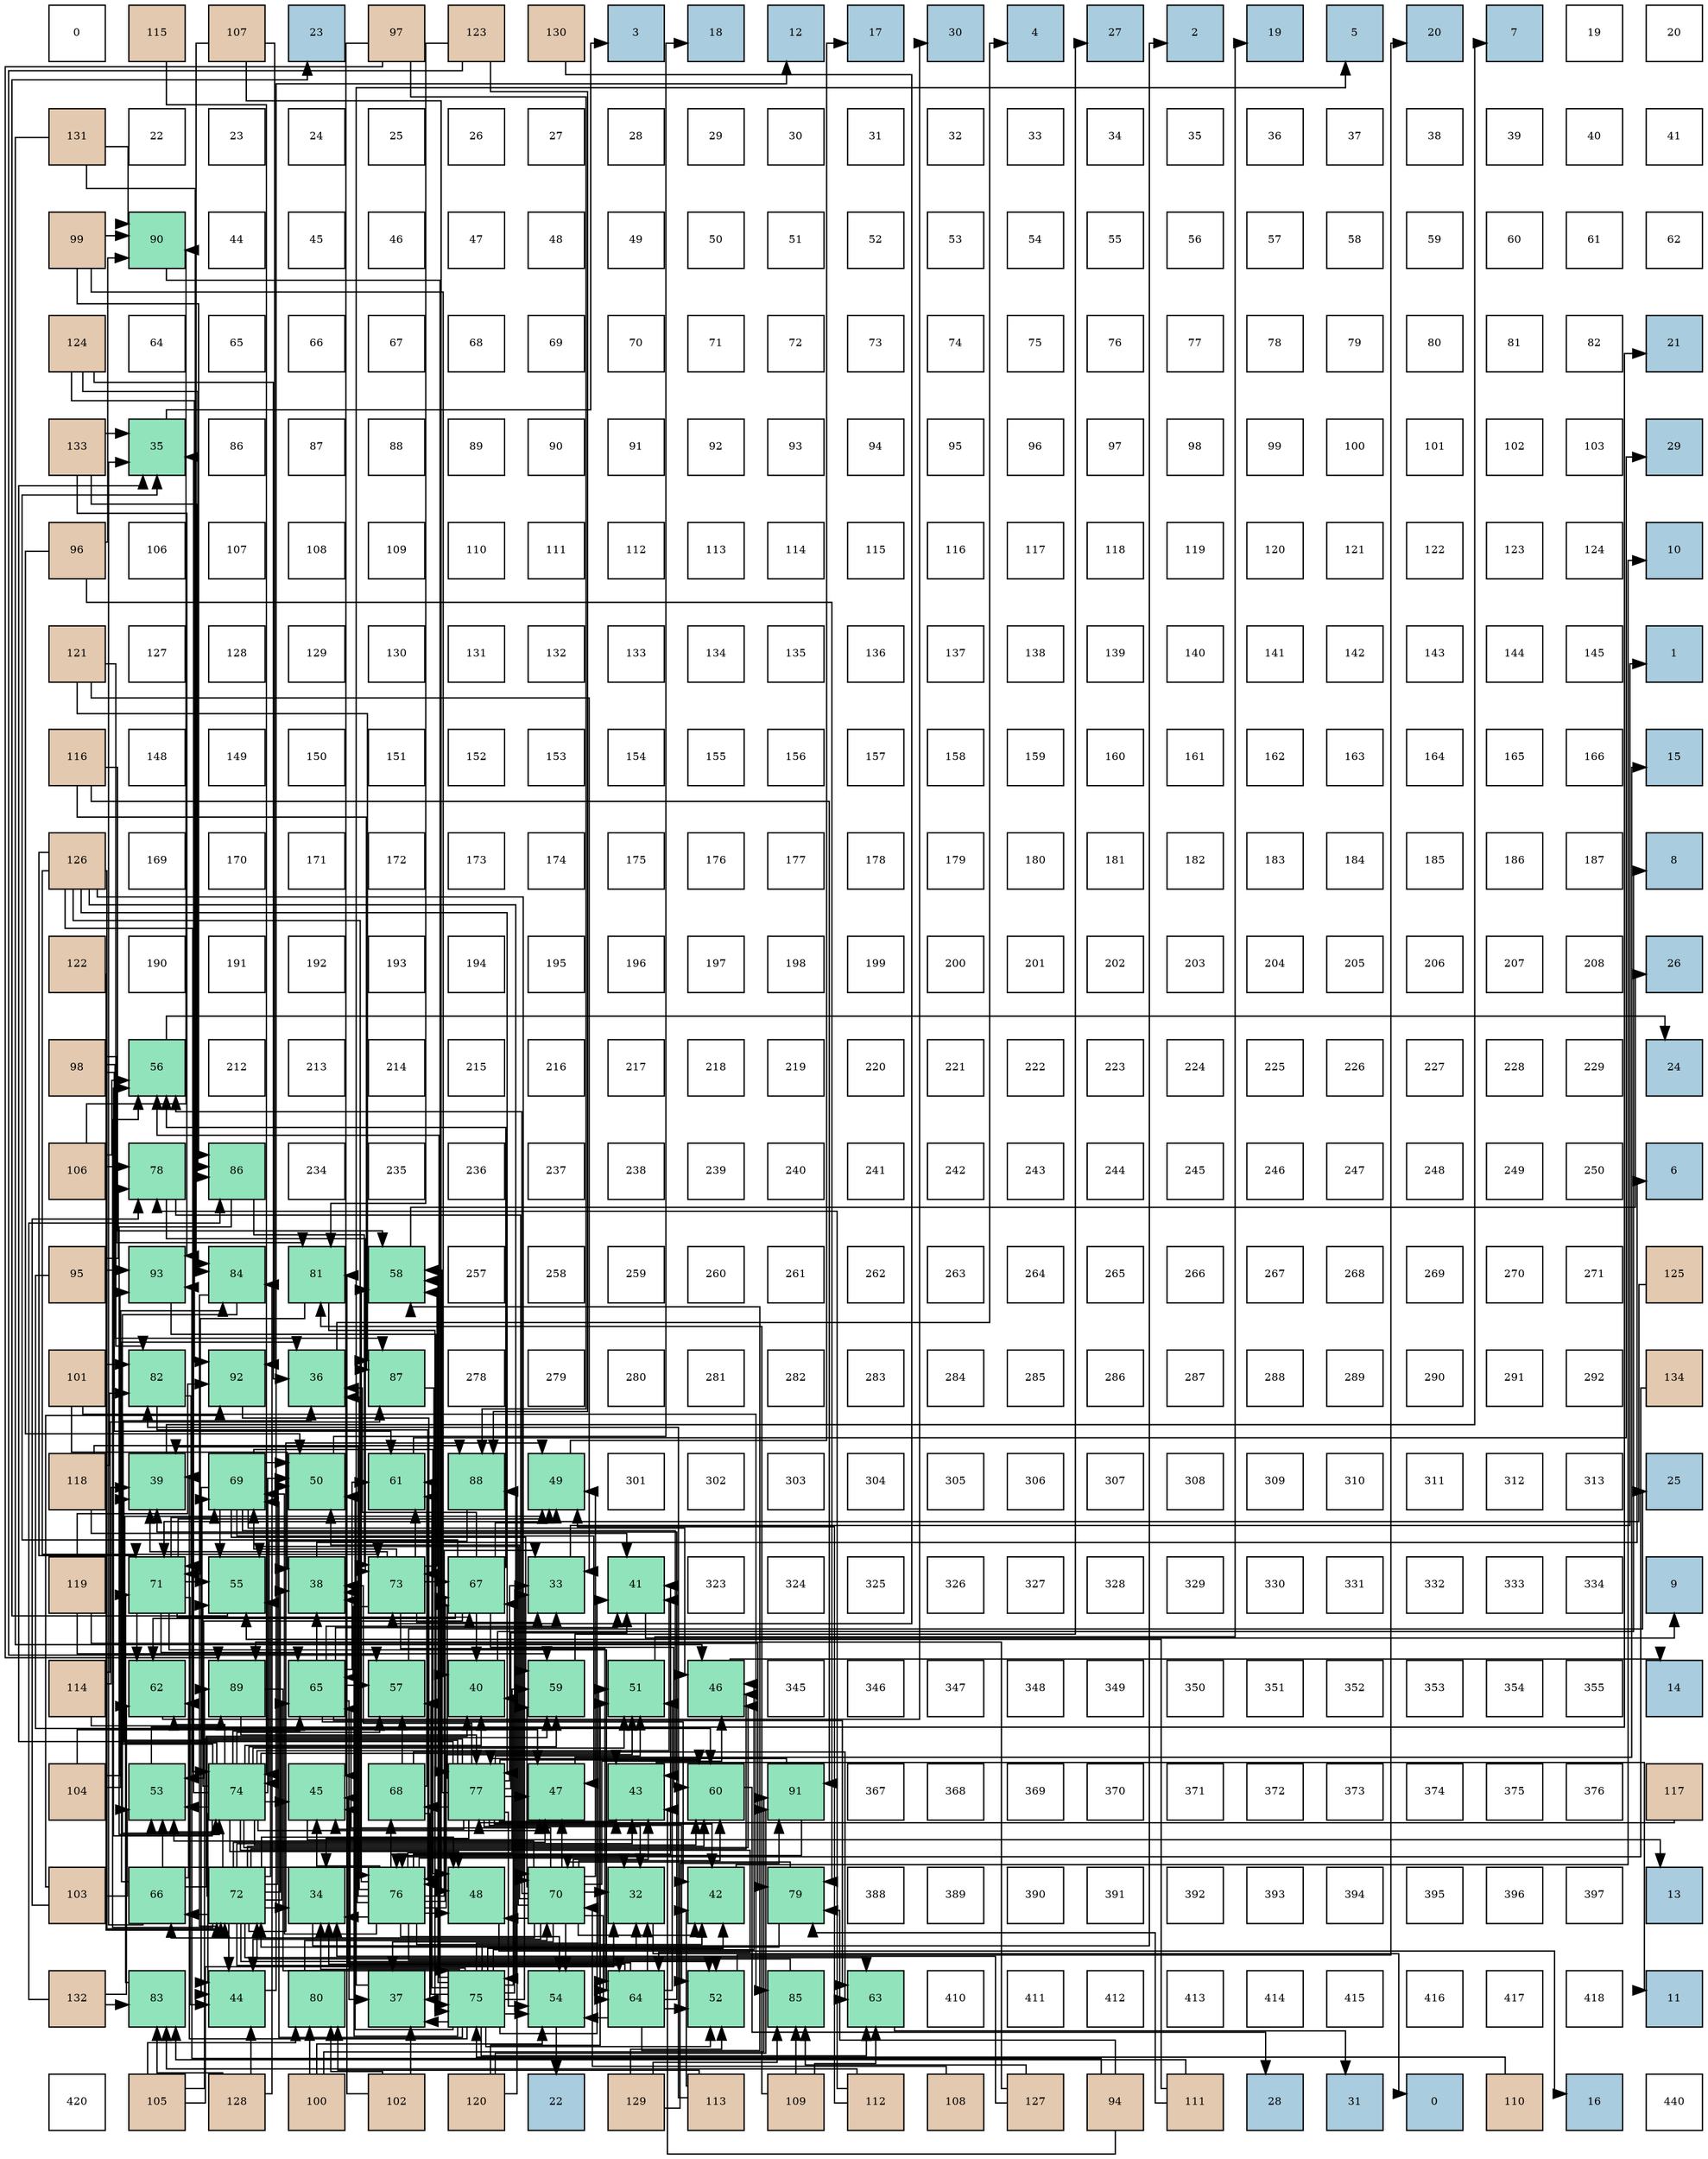 digraph layout{
 rankdir=TB;
 splines=ortho;
 node [style=filled shape=square fixedsize=true width=0.6];
0[label="0", fontsize=8, fillcolor="#ffffff"];
1[label="115", fontsize=8, fillcolor="#e3c9af"];
2[label="107", fontsize=8, fillcolor="#e3c9af"];
3[label="23", fontsize=8, fillcolor="#a9ccde"];
4[label="97", fontsize=8, fillcolor="#e3c9af"];
5[label="123", fontsize=8, fillcolor="#e3c9af"];
6[label="130", fontsize=8, fillcolor="#e3c9af"];
7[label="3", fontsize=8, fillcolor="#a9ccde"];
8[label="18", fontsize=8, fillcolor="#a9ccde"];
9[label="12", fontsize=8, fillcolor="#a9ccde"];
10[label="17", fontsize=8, fillcolor="#a9ccde"];
11[label="30", fontsize=8, fillcolor="#a9ccde"];
12[label="4", fontsize=8, fillcolor="#a9ccde"];
13[label="27", fontsize=8, fillcolor="#a9ccde"];
14[label="2", fontsize=8, fillcolor="#a9ccde"];
15[label="19", fontsize=8, fillcolor="#a9ccde"];
16[label="5", fontsize=8, fillcolor="#a9ccde"];
17[label="20", fontsize=8, fillcolor="#a9ccde"];
18[label="7", fontsize=8, fillcolor="#a9ccde"];
19[label="19", fontsize=8, fillcolor="#ffffff"];
20[label="20", fontsize=8, fillcolor="#ffffff"];
21[label="131", fontsize=8, fillcolor="#e3c9af"];
22[label="22", fontsize=8, fillcolor="#ffffff"];
23[label="23", fontsize=8, fillcolor="#ffffff"];
24[label="24", fontsize=8, fillcolor="#ffffff"];
25[label="25", fontsize=8, fillcolor="#ffffff"];
26[label="26", fontsize=8, fillcolor="#ffffff"];
27[label="27", fontsize=8, fillcolor="#ffffff"];
28[label="28", fontsize=8, fillcolor="#ffffff"];
29[label="29", fontsize=8, fillcolor="#ffffff"];
30[label="30", fontsize=8, fillcolor="#ffffff"];
31[label="31", fontsize=8, fillcolor="#ffffff"];
32[label="32", fontsize=8, fillcolor="#ffffff"];
33[label="33", fontsize=8, fillcolor="#ffffff"];
34[label="34", fontsize=8, fillcolor="#ffffff"];
35[label="35", fontsize=8, fillcolor="#ffffff"];
36[label="36", fontsize=8, fillcolor="#ffffff"];
37[label="37", fontsize=8, fillcolor="#ffffff"];
38[label="38", fontsize=8, fillcolor="#ffffff"];
39[label="39", fontsize=8, fillcolor="#ffffff"];
40[label="40", fontsize=8, fillcolor="#ffffff"];
41[label="41", fontsize=8, fillcolor="#ffffff"];
42[label="99", fontsize=8, fillcolor="#e3c9af"];
43[label="90", fontsize=8, fillcolor="#91e3bb"];
44[label="44", fontsize=8, fillcolor="#ffffff"];
45[label="45", fontsize=8, fillcolor="#ffffff"];
46[label="46", fontsize=8, fillcolor="#ffffff"];
47[label="47", fontsize=8, fillcolor="#ffffff"];
48[label="48", fontsize=8, fillcolor="#ffffff"];
49[label="49", fontsize=8, fillcolor="#ffffff"];
50[label="50", fontsize=8, fillcolor="#ffffff"];
51[label="51", fontsize=8, fillcolor="#ffffff"];
52[label="52", fontsize=8, fillcolor="#ffffff"];
53[label="53", fontsize=8, fillcolor="#ffffff"];
54[label="54", fontsize=8, fillcolor="#ffffff"];
55[label="55", fontsize=8, fillcolor="#ffffff"];
56[label="56", fontsize=8, fillcolor="#ffffff"];
57[label="57", fontsize=8, fillcolor="#ffffff"];
58[label="58", fontsize=8, fillcolor="#ffffff"];
59[label="59", fontsize=8, fillcolor="#ffffff"];
60[label="60", fontsize=8, fillcolor="#ffffff"];
61[label="61", fontsize=8, fillcolor="#ffffff"];
62[label="62", fontsize=8, fillcolor="#ffffff"];
63[label="124", fontsize=8, fillcolor="#e3c9af"];
64[label="64", fontsize=8, fillcolor="#ffffff"];
65[label="65", fontsize=8, fillcolor="#ffffff"];
66[label="66", fontsize=8, fillcolor="#ffffff"];
67[label="67", fontsize=8, fillcolor="#ffffff"];
68[label="68", fontsize=8, fillcolor="#ffffff"];
69[label="69", fontsize=8, fillcolor="#ffffff"];
70[label="70", fontsize=8, fillcolor="#ffffff"];
71[label="71", fontsize=8, fillcolor="#ffffff"];
72[label="72", fontsize=8, fillcolor="#ffffff"];
73[label="73", fontsize=8, fillcolor="#ffffff"];
74[label="74", fontsize=8, fillcolor="#ffffff"];
75[label="75", fontsize=8, fillcolor="#ffffff"];
76[label="76", fontsize=8, fillcolor="#ffffff"];
77[label="77", fontsize=8, fillcolor="#ffffff"];
78[label="78", fontsize=8, fillcolor="#ffffff"];
79[label="79", fontsize=8, fillcolor="#ffffff"];
80[label="80", fontsize=8, fillcolor="#ffffff"];
81[label="81", fontsize=8, fillcolor="#ffffff"];
82[label="82", fontsize=8, fillcolor="#ffffff"];
83[label="21", fontsize=8, fillcolor="#a9ccde"];
84[label="133", fontsize=8, fillcolor="#e3c9af"];
85[label="35", fontsize=8, fillcolor="#91e3bb"];
86[label="86", fontsize=8, fillcolor="#ffffff"];
87[label="87", fontsize=8, fillcolor="#ffffff"];
88[label="88", fontsize=8, fillcolor="#ffffff"];
89[label="89", fontsize=8, fillcolor="#ffffff"];
90[label="90", fontsize=8, fillcolor="#ffffff"];
91[label="91", fontsize=8, fillcolor="#ffffff"];
92[label="92", fontsize=8, fillcolor="#ffffff"];
93[label="93", fontsize=8, fillcolor="#ffffff"];
94[label="94", fontsize=8, fillcolor="#ffffff"];
95[label="95", fontsize=8, fillcolor="#ffffff"];
96[label="96", fontsize=8, fillcolor="#ffffff"];
97[label="97", fontsize=8, fillcolor="#ffffff"];
98[label="98", fontsize=8, fillcolor="#ffffff"];
99[label="99", fontsize=8, fillcolor="#ffffff"];
100[label="100", fontsize=8, fillcolor="#ffffff"];
101[label="101", fontsize=8, fillcolor="#ffffff"];
102[label="102", fontsize=8, fillcolor="#ffffff"];
103[label="103", fontsize=8, fillcolor="#ffffff"];
104[label="29", fontsize=8, fillcolor="#a9ccde"];
105[label="96", fontsize=8, fillcolor="#e3c9af"];
106[label="106", fontsize=8, fillcolor="#ffffff"];
107[label="107", fontsize=8, fillcolor="#ffffff"];
108[label="108", fontsize=8, fillcolor="#ffffff"];
109[label="109", fontsize=8, fillcolor="#ffffff"];
110[label="110", fontsize=8, fillcolor="#ffffff"];
111[label="111", fontsize=8, fillcolor="#ffffff"];
112[label="112", fontsize=8, fillcolor="#ffffff"];
113[label="113", fontsize=8, fillcolor="#ffffff"];
114[label="114", fontsize=8, fillcolor="#ffffff"];
115[label="115", fontsize=8, fillcolor="#ffffff"];
116[label="116", fontsize=8, fillcolor="#ffffff"];
117[label="117", fontsize=8, fillcolor="#ffffff"];
118[label="118", fontsize=8, fillcolor="#ffffff"];
119[label="119", fontsize=8, fillcolor="#ffffff"];
120[label="120", fontsize=8, fillcolor="#ffffff"];
121[label="121", fontsize=8, fillcolor="#ffffff"];
122[label="122", fontsize=8, fillcolor="#ffffff"];
123[label="123", fontsize=8, fillcolor="#ffffff"];
124[label="124", fontsize=8, fillcolor="#ffffff"];
125[label="10", fontsize=8, fillcolor="#a9ccde"];
126[label="121", fontsize=8, fillcolor="#e3c9af"];
127[label="127", fontsize=8, fillcolor="#ffffff"];
128[label="128", fontsize=8, fillcolor="#ffffff"];
129[label="129", fontsize=8, fillcolor="#ffffff"];
130[label="130", fontsize=8, fillcolor="#ffffff"];
131[label="131", fontsize=8, fillcolor="#ffffff"];
132[label="132", fontsize=8, fillcolor="#ffffff"];
133[label="133", fontsize=8, fillcolor="#ffffff"];
134[label="134", fontsize=8, fillcolor="#ffffff"];
135[label="135", fontsize=8, fillcolor="#ffffff"];
136[label="136", fontsize=8, fillcolor="#ffffff"];
137[label="137", fontsize=8, fillcolor="#ffffff"];
138[label="138", fontsize=8, fillcolor="#ffffff"];
139[label="139", fontsize=8, fillcolor="#ffffff"];
140[label="140", fontsize=8, fillcolor="#ffffff"];
141[label="141", fontsize=8, fillcolor="#ffffff"];
142[label="142", fontsize=8, fillcolor="#ffffff"];
143[label="143", fontsize=8, fillcolor="#ffffff"];
144[label="144", fontsize=8, fillcolor="#ffffff"];
145[label="145", fontsize=8, fillcolor="#ffffff"];
146[label="1", fontsize=8, fillcolor="#a9ccde"];
147[label="116", fontsize=8, fillcolor="#e3c9af"];
148[label="148", fontsize=8, fillcolor="#ffffff"];
149[label="149", fontsize=8, fillcolor="#ffffff"];
150[label="150", fontsize=8, fillcolor="#ffffff"];
151[label="151", fontsize=8, fillcolor="#ffffff"];
152[label="152", fontsize=8, fillcolor="#ffffff"];
153[label="153", fontsize=8, fillcolor="#ffffff"];
154[label="154", fontsize=8, fillcolor="#ffffff"];
155[label="155", fontsize=8, fillcolor="#ffffff"];
156[label="156", fontsize=8, fillcolor="#ffffff"];
157[label="157", fontsize=8, fillcolor="#ffffff"];
158[label="158", fontsize=8, fillcolor="#ffffff"];
159[label="159", fontsize=8, fillcolor="#ffffff"];
160[label="160", fontsize=8, fillcolor="#ffffff"];
161[label="161", fontsize=8, fillcolor="#ffffff"];
162[label="162", fontsize=8, fillcolor="#ffffff"];
163[label="163", fontsize=8, fillcolor="#ffffff"];
164[label="164", fontsize=8, fillcolor="#ffffff"];
165[label="165", fontsize=8, fillcolor="#ffffff"];
166[label="166", fontsize=8, fillcolor="#ffffff"];
167[label="15", fontsize=8, fillcolor="#a9ccde"];
168[label="126", fontsize=8, fillcolor="#e3c9af"];
169[label="169", fontsize=8, fillcolor="#ffffff"];
170[label="170", fontsize=8, fillcolor="#ffffff"];
171[label="171", fontsize=8, fillcolor="#ffffff"];
172[label="172", fontsize=8, fillcolor="#ffffff"];
173[label="173", fontsize=8, fillcolor="#ffffff"];
174[label="174", fontsize=8, fillcolor="#ffffff"];
175[label="175", fontsize=8, fillcolor="#ffffff"];
176[label="176", fontsize=8, fillcolor="#ffffff"];
177[label="177", fontsize=8, fillcolor="#ffffff"];
178[label="178", fontsize=8, fillcolor="#ffffff"];
179[label="179", fontsize=8, fillcolor="#ffffff"];
180[label="180", fontsize=8, fillcolor="#ffffff"];
181[label="181", fontsize=8, fillcolor="#ffffff"];
182[label="182", fontsize=8, fillcolor="#ffffff"];
183[label="183", fontsize=8, fillcolor="#ffffff"];
184[label="184", fontsize=8, fillcolor="#ffffff"];
185[label="185", fontsize=8, fillcolor="#ffffff"];
186[label="186", fontsize=8, fillcolor="#ffffff"];
187[label="187", fontsize=8, fillcolor="#ffffff"];
188[label="8", fontsize=8, fillcolor="#a9ccde"];
189[label="122", fontsize=8, fillcolor="#e3c9af"];
190[label="190", fontsize=8, fillcolor="#ffffff"];
191[label="191", fontsize=8, fillcolor="#ffffff"];
192[label="192", fontsize=8, fillcolor="#ffffff"];
193[label="193", fontsize=8, fillcolor="#ffffff"];
194[label="194", fontsize=8, fillcolor="#ffffff"];
195[label="195", fontsize=8, fillcolor="#ffffff"];
196[label="196", fontsize=8, fillcolor="#ffffff"];
197[label="197", fontsize=8, fillcolor="#ffffff"];
198[label="198", fontsize=8, fillcolor="#ffffff"];
199[label="199", fontsize=8, fillcolor="#ffffff"];
200[label="200", fontsize=8, fillcolor="#ffffff"];
201[label="201", fontsize=8, fillcolor="#ffffff"];
202[label="202", fontsize=8, fillcolor="#ffffff"];
203[label="203", fontsize=8, fillcolor="#ffffff"];
204[label="204", fontsize=8, fillcolor="#ffffff"];
205[label="205", fontsize=8, fillcolor="#ffffff"];
206[label="206", fontsize=8, fillcolor="#ffffff"];
207[label="207", fontsize=8, fillcolor="#ffffff"];
208[label="208", fontsize=8, fillcolor="#ffffff"];
209[label="26", fontsize=8, fillcolor="#a9ccde"];
210[label="98", fontsize=8, fillcolor="#e3c9af"];
211[label="56", fontsize=8, fillcolor="#91e3bb"];
212[label="212", fontsize=8, fillcolor="#ffffff"];
213[label="213", fontsize=8, fillcolor="#ffffff"];
214[label="214", fontsize=8, fillcolor="#ffffff"];
215[label="215", fontsize=8, fillcolor="#ffffff"];
216[label="216", fontsize=8, fillcolor="#ffffff"];
217[label="217", fontsize=8, fillcolor="#ffffff"];
218[label="218", fontsize=8, fillcolor="#ffffff"];
219[label="219", fontsize=8, fillcolor="#ffffff"];
220[label="220", fontsize=8, fillcolor="#ffffff"];
221[label="221", fontsize=8, fillcolor="#ffffff"];
222[label="222", fontsize=8, fillcolor="#ffffff"];
223[label="223", fontsize=8, fillcolor="#ffffff"];
224[label="224", fontsize=8, fillcolor="#ffffff"];
225[label="225", fontsize=8, fillcolor="#ffffff"];
226[label="226", fontsize=8, fillcolor="#ffffff"];
227[label="227", fontsize=8, fillcolor="#ffffff"];
228[label="228", fontsize=8, fillcolor="#ffffff"];
229[label="229", fontsize=8, fillcolor="#ffffff"];
230[label="24", fontsize=8, fillcolor="#a9ccde"];
231[label="106", fontsize=8, fillcolor="#e3c9af"];
232[label="78", fontsize=8, fillcolor="#91e3bb"];
233[label="86", fontsize=8, fillcolor="#91e3bb"];
234[label="234", fontsize=8, fillcolor="#ffffff"];
235[label="235", fontsize=8, fillcolor="#ffffff"];
236[label="236", fontsize=8, fillcolor="#ffffff"];
237[label="237", fontsize=8, fillcolor="#ffffff"];
238[label="238", fontsize=8, fillcolor="#ffffff"];
239[label="239", fontsize=8, fillcolor="#ffffff"];
240[label="240", fontsize=8, fillcolor="#ffffff"];
241[label="241", fontsize=8, fillcolor="#ffffff"];
242[label="242", fontsize=8, fillcolor="#ffffff"];
243[label="243", fontsize=8, fillcolor="#ffffff"];
244[label="244", fontsize=8, fillcolor="#ffffff"];
245[label="245", fontsize=8, fillcolor="#ffffff"];
246[label="246", fontsize=8, fillcolor="#ffffff"];
247[label="247", fontsize=8, fillcolor="#ffffff"];
248[label="248", fontsize=8, fillcolor="#ffffff"];
249[label="249", fontsize=8, fillcolor="#ffffff"];
250[label="250", fontsize=8, fillcolor="#ffffff"];
251[label="6", fontsize=8, fillcolor="#a9ccde"];
252[label="95", fontsize=8, fillcolor="#e3c9af"];
253[label="93", fontsize=8, fillcolor="#91e3bb"];
254[label="84", fontsize=8, fillcolor="#91e3bb"];
255[label="81", fontsize=8, fillcolor="#91e3bb"];
256[label="58", fontsize=8, fillcolor="#91e3bb"];
257[label="257", fontsize=8, fillcolor="#ffffff"];
258[label="258", fontsize=8, fillcolor="#ffffff"];
259[label="259", fontsize=8, fillcolor="#ffffff"];
260[label="260", fontsize=8, fillcolor="#ffffff"];
261[label="261", fontsize=8, fillcolor="#ffffff"];
262[label="262", fontsize=8, fillcolor="#ffffff"];
263[label="263", fontsize=8, fillcolor="#ffffff"];
264[label="264", fontsize=8, fillcolor="#ffffff"];
265[label="265", fontsize=8, fillcolor="#ffffff"];
266[label="266", fontsize=8, fillcolor="#ffffff"];
267[label="267", fontsize=8, fillcolor="#ffffff"];
268[label="268", fontsize=8, fillcolor="#ffffff"];
269[label="269", fontsize=8, fillcolor="#ffffff"];
270[label="270", fontsize=8, fillcolor="#ffffff"];
271[label="271", fontsize=8, fillcolor="#ffffff"];
272[label="125", fontsize=8, fillcolor="#e3c9af"];
273[label="101", fontsize=8, fillcolor="#e3c9af"];
274[label="82", fontsize=8, fillcolor="#91e3bb"];
275[label="92", fontsize=8, fillcolor="#91e3bb"];
276[label="36", fontsize=8, fillcolor="#91e3bb"];
277[label="87", fontsize=8, fillcolor="#91e3bb"];
278[label="278", fontsize=8, fillcolor="#ffffff"];
279[label="279", fontsize=8, fillcolor="#ffffff"];
280[label="280", fontsize=8, fillcolor="#ffffff"];
281[label="281", fontsize=8, fillcolor="#ffffff"];
282[label="282", fontsize=8, fillcolor="#ffffff"];
283[label="283", fontsize=8, fillcolor="#ffffff"];
284[label="284", fontsize=8, fillcolor="#ffffff"];
285[label="285", fontsize=8, fillcolor="#ffffff"];
286[label="286", fontsize=8, fillcolor="#ffffff"];
287[label="287", fontsize=8, fillcolor="#ffffff"];
288[label="288", fontsize=8, fillcolor="#ffffff"];
289[label="289", fontsize=8, fillcolor="#ffffff"];
290[label="290", fontsize=8, fillcolor="#ffffff"];
291[label="291", fontsize=8, fillcolor="#ffffff"];
292[label="292", fontsize=8, fillcolor="#ffffff"];
293[label="134", fontsize=8, fillcolor="#e3c9af"];
294[label="118", fontsize=8, fillcolor="#e3c9af"];
295[label="39", fontsize=8, fillcolor="#91e3bb"];
296[label="69", fontsize=8, fillcolor="#91e3bb"];
297[label="50", fontsize=8, fillcolor="#91e3bb"];
298[label="61", fontsize=8, fillcolor="#91e3bb"];
299[label="88", fontsize=8, fillcolor="#91e3bb"];
300[label="49", fontsize=8, fillcolor="#91e3bb"];
301[label="301", fontsize=8, fillcolor="#ffffff"];
302[label="302", fontsize=8, fillcolor="#ffffff"];
303[label="303", fontsize=8, fillcolor="#ffffff"];
304[label="304", fontsize=8, fillcolor="#ffffff"];
305[label="305", fontsize=8, fillcolor="#ffffff"];
306[label="306", fontsize=8, fillcolor="#ffffff"];
307[label="307", fontsize=8, fillcolor="#ffffff"];
308[label="308", fontsize=8, fillcolor="#ffffff"];
309[label="309", fontsize=8, fillcolor="#ffffff"];
310[label="310", fontsize=8, fillcolor="#ffffff"];
311[label="311", fontsize=8, fillcolor="#ffffff"];
312[label="312", fontsize=8, fillcolor="#ffffff"];
313[label="313", fontsize=8, fillcolor="#ffffff"];
314[label="25", fontsize=8, fillcolor="#a9ccde"];
315[label="119", fontsize=8, fillcolor="#e3c9af"];
316[label="71", fontsize=8, fillcolor="#91e3bb"];
317[label="55", fontsize=8, fillcolor="#91e3bb"];
318[label="38", fontsize=8, fillcolor="#91e3bb"];
319[label="73", fontsize=8, fillcolor="#91e3bb"];
320[label="67", fontsize=8, fillcolor="#91e3bb"];
321[label="33", fontsize=8, fillcolor="#91e3bb"];
322[label="41", fontsize=8, fillcolor="#91e3bb"];
323[label="323", fontsize=8, fillcolor="#ffffff"];
324[label="324", fontsize=8, fillcolor="#ffffff"];
325[label="325", fontsize=8, fillcolor="#ffffff"];
326[label="326", fontsize=8, fillcolor="#ffffff"];
327[label="327", fontsize=8, fillcolor="#ffffff"];
328[label="328", fontsize=8, fillcolor="#ffffff"];
329[label="329", fontsize=8, fillcolor="#ffffff"];
330[label="330", fontsize=8, fillcolor="#ffffff"];
331[label="331", fontsize=8, fillcolor="#ffffff"];
332[label="332", fontsize=8, fillcolor="#ffffff"];
333[label="333", fontsize=8, fillcolor="#ffffff"];
334[label="334", fontsize=8, fillcolor="#ffffff"];
335[label="9", fontsize=8, fillcolor="#a9ccde"];
336[label="114", fontsize=8, fillcolor="#e3c9af"];
337[label="62", fontsize=8, fillcolor="#91e3bb"];
338[label="89", fontsize=8, fillcolor="#91e3bb"];
339[label="65", fontsize=8, fillcolor="#91e3bb"];
340[label="57", fontsize=8, fillcolor="#91e3bb"];
341[label="40", fontsize=8, fillcolor="#91e3bb"];
342[label="59", fontsize=8, fillcolor="#91e3bb"];
343[label="51", fontsize=8, fillcolor="#91e3bb"];
344[label="46", fontsize=8, fillcolor="#91e3bb"];
345[label="345", fontsize=8, fillcolor="#ffffff"];
346[label="346", fontsize=8, fillcolor="#ffffff"];
347[label="347", fontsize=8, fillcolor="#ffffff"];
348[label="348", fontsize=8, fillcolor="#ffffff"];
349[label="349", fontsize=8, fillcolor="#ffffff"];
350[label="350", fontsize=8, fillcolor="#ffffff"];
351[label="351", fontsize=8, fillcolor="#ffffff"];
352[label="352", fontsize=8, fillcolor="#ffffff"];
353[label="353", fontsize=8, fillcolor="#ffffff"];
354[label="354", fontsize=8, fillcolor="#ffffff"];
355[label="355", fontsize=8, fillcolor="#ffffff"];
356[label="14", fontsize=8, fillcolor="#a9ccde"];
357[label="104", fontsize=8, fillcolor="#e3c9af"];
358[label="53", fontsize=8, fillcolor="#91e3bb"];
359[label="74", fontsize=8, fillcolor="#91e3bb"];
360[label="45", fontsize=8, fillcolor="#91e3bb"];
361[label="68", fontsize=8, fillcolor="#91e3bb"];
362[label="77", fontsize=8, fillcolor="#91e3bb"];
363[label="47", fontsize=8, fillcolor="#91e3bb"];
364[label="43", fontsize=8, fillcolor="#91e3bb"];
365[label="60", fontsize=8, fillcolor="#91e3bb"];
366[label="91", fontsize=8, fillcolor="#91e3bb"];
367[label="367", fontsize=8, fillcolor="#ffffff"];
368[label="368", fontsize=8, fillcolor="#ffffff"];
369[label="369", fontsize=8, fillcolor="#ffffff"];
370[label="370", fontsize=8, fillcolor="#ffffff"];
371[label="371", fontsize=8, fillcolor="#ffffff"];
372[label="372", fontsize=8, fillcolor="#ffffff"];
373[label="373", fontsize=8, fillcolor="#ffffff"];
374[label="374", fontsize=8, fillcolor="#ffffff"];
375[label="375", fontsize=8, fillcolor="#ffffff"];
376[label="376", fontsize=8, fillcolor="#ffffff"];
377[label="117", fontsize=8, fillcolor="#e3c9af"];
378[label="103", fontsize=8, fillcolor="#e3c9af"];
379[label="66", fontsize=8, fillcolor="#91e3bb"];
380[label="72", fontsize=8, fillcolor="#91e3bb"];
381[label="34", fontsize=8, fillcolor="#91e3bb"];
382[label="76", fontsize=8, fillcolor="#91e3bb"];
383[label="48", fontsize=8, fillcolor="#91e3bb"];
384[label="70", fontsize=8, fillcolor="#91e3bb"];
385[label="32", fontsize=8, fillcolor="#91e3bb"];
386[label="42", fontsize=8, fillcolor="#91e3bb"];
387[label="79", fontsize=8, fillcolor="#91e3bb"];
388[label="388", fontsize=8, fillcolor="#ffffff"];
389[label="389", fontsize=8, fillcolor="#ffffff"];
390[label="390", fontsize=8, fillcolor="#ffffff"];
391[label="391", fontsize=8, fillcolor="#ffffff"];
392[label="392", fontsize=8, fillcolor="#ffffff"];
393[label="393", fontsize=8, fillcolor="#ffffff"];
394[label="394", fontsize=8, fillcolor="#ffffff"];
395[label="395", fontsize=8, fillcolor="#ffffff"];
396[label="396", fontsize=8, fillcolor="#ffffff"];
397[label="397", fontsize=8, fillcolor="#ffffff"];
398[label="13", fontsize=8, fillcolor="#a9ccde"];
399[label="132", fontsize=8, fillcolor="#e3c9af"];
400[label="83", fontsize=8, fillcolor="#91e3bb"];
401[label="44", fontsize=8, fillcolor="#91e3bb"];
402[label="80", fontsize=8, fillcolor="#91e3bb"];
403[label="37", fontsize=8, fillcolor="#91e3bb"];
404[label="75", fontsize=8, fillcolor="#91e3bb"];
405[label="54", fontsize=8, fillcolor="#91e3bb"];
406[label="64", fontsize=8, fillcolor="#91e3bb"];
407[label="52", fontsize=8, fillcolor="#91e3bb"];
408[label="85", fontsize=8, fillcolor="#91e3bb"];
409[label="63", fontsize=8, fillcolor="#91e3bb"];
410[label="410", fontsize=8, fillcolor="#ffffff"];
411[label="411", fontsize=8, fillcolor="#ffffff"];
412[label="412", fontsize=8, fillcolor="#ffffff"];
413[label="413", fontsize=8, fillcolor="#ffffff"];
414[label="414", fontsize=8, fillcolor="#ffffff"];
415[label="415", fontsize=8, fillcolor="#ffffff"];
416[label="416", fontsize=8, fillcolor="#ffffff"];
417[label="417", fontsize=8, fillcolor="#ffffff"];
418[label="418", fontsize=8, fillcolor="#ffffff"];
419[label="11", fontsize=8, fillcolor="#a9ccde"];
420[label="420", fontsize=8, fillcolor="#ffffff"];
421[label="105", fontsize=8, fillcolor="#e3c9af"];
422[label="128", fontsize=8, fillcolor="#e3c9af"];
423[label="100", fontsize=8, fillcolor="#e3c9af"];
424[label="102", fontsize=8, fillcolor="#e3c9af"];
425[label="120", fontsize=8, fillcolor="#e3c9af"];
426[label="22", fontsize=8, fillcolor="#a9ccde"];
427[label="129", fontsize=8, fillcolor="#e3c9af"];
428[label="113", fontsize=8, fillcolor="#e3c9af"];
429[label="109", fontsize=8, fillcolor="#e3c9af"];
430[label="112", fontsize=8, fillcolor="#e3c9af"];
431[label="108", fontsize=8, fillcolor="#e3c9af"];
432[label="127", fontsize=8, fillcolor="#e3c9af"];
433[label="94", fontsize=8, fillcolor="#e3c9af"];
434[label="111", fontsize=8, fillcolor="#e3c9af"];
435[label="28", fontsize=8, fillcolor="#a9ccde"];
436[label="31", fontsize=8, fillcolor="#a9ccde"];
437[label="0", fontsize=8, fillcolor="#a9ccde"];
438[label="110", fontsize=8, fillcolor="#e3c9af"];
439[label="16", fontsize=8, fillcolor="#a9ccde"];
440[label="440", fontsize=8, fillcolor="#ffffff"];
edge [constraint=false, style=vis];385 -> 437;
321 -> 146;
381 -> 14;
85 -> 7;
276 -> 12;
403 -> 16;
318 -> 251;
295 -> 18;
341 -> 188;
322 -> 335;
386 -> 125;
364 -> 419;
401 -> 9;
360 -> 398;
344 -> 356;
363 -> 167;
383 -> 439;
300 -> 10;
297 -> 8;
343 -> 15;
407 -> 17;
358 -> 83;
405 -> 426;
317 -> 3;
211 -> 230;
340 -> 314;
256 -> 209;
342 -> 13;
365 -> 435;
298 -> 104;
337 -> 11;
409 -> 436;
406 -> 385;
406 -> 381;
406 -> 295;
406 -> 360;
406 -> 343;
406 -> 407;
406 -> 405;
406 -> 256;
339 -> 321;
339 -> 403;
339 -> 318;
339 -> 322;
339 -> 386;
339 -> 340;
339 -> 298;
339 -> 409;
379 -> 85;
379 -> 276;
379 -> 341;
379 -> 337;
320 -> 85;
320 -> 276;
320 -> 341;
320 -> 300;
320 -> 358;
320 -> 211;
320 -> 365;
320 -> 337;
361 -> 403;
361 -> 340;
361 -> 298;
361 -> 409;
296 -> 364;
296 -> 401;
296 -> 344;
296 -> 363;
296 -> 383;
296 -> 297;
296 -> 317;
296 -> 342;
384 -> 385;
384 -> 403;
384 -> 386;
384 -> 364;
384 -> 401;
384 -> 344;
384 -> 363;
384 -> 383;
384 -> 300;
384 -> 297;
384 -> 358;
384 -> 405;
384 -> 317;
384 -> 211;
384 -> 342;
384 -> 365;
384 -> 406;
384 -> 339;
384 -> 379;
316 -> 401;
316 -> 300;
316 -> 317;
316 -> 337;
316 -> 406;
316 -> 339;
316 -> 320;
316 -> 296;
380 -> 381;
380 -> 318;
380 -> 364;
380 -> 401;
380 -> 344;
380 -> 363;
380 -> 383;
380 -> 300;
380 -> 297;
380 -> 407;
380 -> 358;
380 -> 317;
380 -> 211;
380 -> 342;
380 -> 365;
380 -> 409;
380 -> 406;
380 -> 339;
380 -> 379;
319 -> 321;
319 -> 295;
319 -> 256;
319 -> 298;
319 -> 406;
319 -> 339;
319 -> 320;
319 -> 296;
359 -> 85;
359 -> 276;
359 -> 341;
359 -> 322;
359 -> 364;
359 -> 401;
359 -> 360;
359 -> 344;
359 -> 363;
359 -> 383;
359 -> 300;
359 -> 297;
359 -> 343;
359 -> 358;
359 -> 317;
359 -> 211;
359 -> 340;
359 -> 342;
359 -> 365;
359 -> 337;
359 -> 406;
359 -> 339;
404 -> 385;
404 -> 321;
404 -> 381;
404 -> 403;
404 -> 318;
404 -> 295;
404 -> 341;
404 -> 322;
404 -> 386;
404 -> 360;
404 -> 344;
404 -> 297;
404 -> 343;
404 -> 407;
404 -> 405;
404 -> 211;
404 -> 340;
404 -> 256;
404 -> 298;
404 -> 409;
404 -> 320;
404 -> 296;
382 -> 385;
382 -> 321;
382 -> 381;
382 -> 276;
382 -> 318;
382 -> 295;
382 -> 322;
382 -> 386;
382 -> 360;
382 -> 383;
382 -> 343;
382 -> 407;
382 -> 358;
382 -> 405;
382 -> 256;
382 -> 342;
382 -> 320;
382 -> 361;
382 -> 296;
362 -> 385;
362 -> 321;
362 -> 381;
362 -> 85;
362 -> 318;
362 -> 295;
362 -> 322;
362 -> 386;
362 -> 364;
362 -> 360;
362 -> 363;
362 -> 343;
362 -> 407;
362 -> 405;
362 -> 256;
362 -> 365;
362 -> 320;
362 -> 361;
362 -> 296;
232 -> 384;
232 -> 319;
387 -> 384;
387 -> 380;
402 -> 384;
255 -> 316;
255 -> 404;
274 -> 316;
274 -> 382;
400 -> 316;
254 -> 380;
254 -> 359;
408 -> 380;
233 -> 319;
233 -> 359;
277 -> 319;
299 -> 359;
338 -> 404;
338 -> 362;
43 -> 404;
366 -> 382;
366 -> 362;
275 -> 382;
253 -> 362;
433 -> 364;
433 -> 387;
433 -> 253;
252 -> 365;
252 -> 232;
252 -> 253;
105 -> 297;
105 -> 387;
105 -> 43;
4 -> 360;
4 -> 299;
4 -> 338;
210 -> 298;
210 -> 255;
210 -> 277;
42 -> 341;
42 -> 233;
42 -> 43;
423 -> 405;
423 -> 402;
423 -> 366;
273 -> 318;
273 -> 274;
273 -> 408;
424 -> 403;
424 -> 402;
424 -> 255;
378 -> 358;
378 -> 232;
378 -> 275;
357 -> 363;
357 -> 254;
357 -> 253;
421 -> 385;
421 -> 402;
421 -> 338;
231 -> 211;
231 -> 232;
231 -> 43;
2 -> 383;
2 -> 254;
2 -> 275;
431 -> 384;
429 -> 409;
429 -> 255;
429 -> 408;
438 -> 404;
434 -> 317;
434 -> 387;
434 -> 400;
430 -> 300;
430 -> 232;
430 -> 400;
428 -> 386;
428 -> 402;
428 -> 274;
336 -> 295;
336 -> 277;
336 -> 338;
1 -> 359;
147 -> 256;
147 -> 277;
147 -> 366;
377 -> 362;
294 -> 322;
294 -> 274;
294 -> 299;
315 -> 342;
315 -> 387;
315 -> 275;
425 -> 343;
425 -> 299;
425 -> 366;
126 -> 321;
126 -> 274;
126 -> 277;
189 -> 380;
5 -> 340;
5 -> 255;
5 -> 299;
63 -> 276;
63 -> 233;
63 -> 275;
272 -> 316;
168 -> 384;
168 -> 316;
168 -> 380;
168 -> 319;
168 -> 359;
168 -> 404;
168 -> 382;
168 -> 362;
432 -> 381;
432 -> 408;
432 -> 338;
422 -> 401;
422 -> 400;
422 -> 254;
427 -> 407;
427 -> 408;
427 -> 366;
6 -> 319;
21 -> 344;
21 -> 254;
21 -> 43;
399 -> 337;
399 -> 400;
399 -> 233;
84 -> 85;
84 -> 233;
84 -> 253;
293 -> 382;
edge [constraint=true, style=invis];
0 -> 21 -> 42 -> 63 -> 84 -> 105 -> 126 -> 147 -> 168 -> 189 -> 210 -> 231 -> 252 -> 273 -> 294 -> 315 -> 336 -> 357 -> 378 -> 399 -> 420;
1 -> 22 -> 43 -> 64 -> 85 -> 106 -> 127 -> 148 -> 169 -> 190 -> 211 -> 232 -> 253 -> 274 -> 295 -> 316 -> 337 -> 358 -> 379 -> 400 -> 421;
2 -> 23 -> 44 -> 65 -> 86 -> 107 -> 128 -> 149 -> 170 -> 191 -> 212 -> 233 -> 254 -> 275 -> 296 -> 317 -> 338 -> 359 -> 380 -> 401 -> 422;
3 -> 24 -> 45 -> 66 -> 87 -> 108 -> 129 -> 150 -> 171 -> 192 -> 213 -> 234 -> 255 -> 276 -> 297 -> 318 -> 339 -> 360 -> 381 -> 402 -> 423;
4 -> 25 -> 46 -> 67 -> 88 -> 109 -> 130 -> 151 -> 172 -> 193 -> 214 -> 235 -> 256 -> 277 -> 298 -> 319 -> 340 -> 361 -> 382 -> 403 -> 424;
5 -> 26 -> 47 -> 68 -> 89 -> 110 -> 131 -> 152 -> 173 -> 194 -> 215 -> 236 -> 257 -> 278 -> 299 -> 320 -> 341 -> 362 -> 383 -> 404 -> 425;
6 -> 27 -> 48 -> 69 -> 90 -> 111 -> 132 -> 153 -> 174 -> 195 -> 216 -> 237 -> 258 -> 279 -> 300 -> 321 -> 342 -> 363 -> 384 -> 405 -> 426;
7 -> 28 -> 49 -> 70 -> 91 -> 112 -> 133 -> 154 -> 175 -> 196 -> 217 -> 238 -> 259 -> 280 -> 301 -> 322 -> 343 -> 364 -> 385 -> 406 -> 427;
8 -> 29 -> 50 -> 71 -> 92 -> 113 -> 134 -> 155 -> 176 -> 197 -> 218 -> 239 -> 260 -> 281 -> 302 -> 323 -> 344 -> 365 -> 386 -> 407 -> 428;
9 -> 30 -> 51 -> 72 -> 93 -> 114 -> 135 -> 156 -> 177 -> 198 -> 219 -> 240 -> 261 -> 282 -> 303 -> 324 -> 345 -> 366 -> 387 -> 408 -> 429;
10 -> 31 -> 52 -> 73 -> 94 -> 115 -> 136 -> 157 -> 178 -> 199 -> 220 -> 241 -> 262 -> 283 -> 304 -> 325 -> 346 -> 367 -> 388 -> 409 -> 430;
11 -> 32 -> 53 -> 74 -> 95 -> 116 -> 137 -> 158 -> 179 -> 200 -> 221 -> 242 -> 263 -> 284 -> 305 -> 326 -> 347 -> 368 -> 389 -> 410 -> 431;
12 -> 33 -> 54 -> 75 -> 96 -> 117 -> 138 -> 159 -> 180 -> 201 -> 222 -> 243 -> 264 -> 285 -> 306 -> 327 -> 348 -> 369 -> 390 -> 411 -> 432;
13 -> 34 -> 55 -> 76 -> 97 -> 118 -> 139 -> 160 -> 181 -> 202 -> 223 -> 244 -> 265 -> 286 -> 307 -> 328 -> 349 -> 370 -> 391 -> 412 -> 433;
14 -> 35 -> 56 -> 77 -> 98 -> 119 -> 140 -> 161 -> 182 -> 203 -> 224 -> 245 -> 266 -> 287 -> 308 -> 329 -> 350 -> 371 -> 392 -> 413 -> 434;
15 -> 36 -> 57 -> 78 -> 99 -> 120 -> 141 -> 162 -> 183 -> 204 -> 225 -> 246 -> 267 -> 288 -> 309 -> 330 -> 351 -> 372 -> 393 -> 414 -> 435;
16 -> 37 -> 58 -> 79 -> 100 -> 121 -> 142 -> 163 -> 184 -> 205 -> 226 -> 247 -> 268 -> 289 -> 310 -> 331 -> 352 -> 373 -> 394 -> 415 -> 436;
17 -> 38 -> 59 -> 80 -> 101 -> 122 -> 143 -> 164 -> 185 -> 206 -> 227 -> 248 -> 269 -> 290 -> 311 -> 332 -> 353 -> 374 -> 395 -> 416 -> 437;
18 -> 39 -> 60 -> 81 -> 102 -> 123 -> 144 -> 165 -> 186 -> 207 -> 228 -> 249 -> 270 -> 291 -> 312 -> 333 -> 354 -> 375 -> 396 -> 417 -> 438;
19 -> 40 -> 61 -> 82 -> 103 -> 124 -> 145 -> 166 -> 187 -> 208 -> 229 -> 250 -> 271 -> 292 -> 313 -> 334 -> 355 -> 376 -> 397 -> 418 -> 439;
20 -> 41 -> 62 -> 83 -> 104 -> 125 -> 146 -> 167 -> 188 -> 209 -> 230 -> 251 -> 272 -> 293 -> 314 -> 335 -> 356 -> 377 -> 398 -> 419 -> 440;
rank = same {0 -> 1 -> 2 -> 3 -> 4 -> 5 -> 6 -> 7 -> 8 -> 9 -> 10 -> 11 -> 12 -> 13 -> 14 -> 15 -> 16 -> 17 -> 18 -> 19 -> 20};
rank = same {21 -> 22 -> 23 -> 24 -> 25 -> 26 -> 27 -> 28 -> 29 -> 30 -> 31 -> 32 -> 33 -> 34 -> 35 -> 36 -> 37 -> 38 -> 39 -> 40 -> 41};
rank = same {42 -> 43 -> 44 -> 45 -> 46 -> 47 -> 48 -> 49 -> 50 -> 51 -> 52 -> 53 -> 54 -> 55 -> 56 -> 57 -> 58 -> 59 -> 60 -> 61 -> 62};
rank = same {63 -> 64 -> 65 -> 66 -> 67 -> 68 -> 69 -> 70 -> 71 -> 72 -> 73 -> 74 -> 75 -> 76 -> 77 -> 78 -> 79 -> 80 -> 81 -> 82 -> 83};
rank = same {84 -> 85 -> 86 -> 87 -> 88 -> 89 -> 90 -> 91 -> 92 -> 93 -> 94 -> 95 -> 96 -> 97 -> 98 -> 99 -> 100 -> 101 -> 102 -> 103 -> 104};
rank = same {105 -> 106 -> 107 -> 108 -> 109 -> 110 -> 111 -> 112 -> 113 -> 114 -> 115 -> 116 -> 117 -> 118 -> 119 -> 120 -> 121 -> 122 -> 123 -> 124 -> 125};
rank = same {126 -> 127 -> 128 -> 129 -> 130 -> 131 -> 132 -> 133 -> 134 -> 135 -> 136 -> 137 -> 138 -> 139 -> 140 -> 141 -> 142 -> 143 -> 144 -> 145 -> 146};
rank = same {147 -> 148 -> 149 -> 150 -> 151 -> 152 -> 153 -> 154 -> 155 -> 156 -> 157 -> 158 -> 159 -> 160 -> 161 -> 162 -> 163 -> 164 -> 165 -> 166 -> 167};
rank = same {168 -> 169 -> 170 -> 171 -> 172 -> 173 -> 174 -> 175 -> 176 -> 177 -> 178 -> 179 -> 180 -> 181 -> 182 -> 183 -> 184 -> 185 -> 186 -> 187 -> 188};
rank = same {189 -> 190 -> 191 -> 192 -> 193 -> 194 -> 195 -> 196 -> 197 -> 198 -> 199 -> 200 -> 201 -> 202 -> 203 -> 204 -> 205 -> 206 -> 207 -> 208 -> 209};
rank = same {210 -> 211 -> 212 -> 213 -> 214 -> 215 -> 216 -> 217 -> 218 -> 219 -> 220 -> 221 -> 222 -> 223 -> 224 -> 225 -> 226 -> 227 -> 228 -> 229 -> 230};
rank = same {231 -> 232 -> 233 -> 234 -> 235 -> 236 -> 237 -> 238 -> 239 -> 240 -> 241 -> 242 -> 243 -> 244 -> 245 -> 246 -> 247 -> 248 -> 249 -> 250 -> 251};
rank = same {252 -> 253 -> 254 -> 255 -> 256 -> 257 -> 258 -> 259 -> 260 -> 261 -> 262 -> 263 -> 264 -> 265 -> 266 -> 267 -> 268 -> 269 -> 270 -> 271 -> 272};
rank = same {273 -> 274 -> 275 -> 276 -> 277 -> 278 -> 279 -> 280 -> 281 -> 282 -> 283 -> 284 -> 285 -> 286 -> 287 -> 288 -> 289 -> 290 -> 291 -> 292 -> 293};
rank = same {294 -> 295 -> 296 -> 297 -> 298 -> 299 -> 300 -> 301 -> 302 -> 303 -> 304 -> 305 -> 306 -> 307 -> 308 -> 309 -> 310 -> 311 -> 312 -> 313 -> 314};
rank = same {315 -> 316 -> 317 -> 318 -> 319 -> 320 -> 321 -> 322 -> 323 -> 324 -> 325 -> 326 -> 327 -> 328 -> 329 -> 330 -> 331 -> 332 -> 333 -> 334 -> 335};
rank = same {336 -> 337 -> 338 -> 339 -> 340 -> 341 -> 342 -> 343 -> 344 -> 345 -> 346 -> 347 -> 348 -> 349 -> 350 -> 351 -> 352 -> 353 -> 354 -> 355 -> 356};
rank = same {357 -> 358 -> 359 -> 360 -> 361 -> 362 -> 363 -> 364 -> 365 -> 366 -> 367 -> 368 -> 369 -> 370 -> 371 -> 372 -> 373 -> 374 -> 375 -> 376 -> 377};
rank = same {378 -> 379 -> 380 -> 381 -> 382 -> 383 -> 384 -> 385 -> 386 -> 387 -> 388 -> 389 -> 390 -> 391 -> 392 -> 393 -> 394 -> 395 -> 396 -> 397 -> 398};
rank = same {399 -> 400 -> 401 -> 402 -> 403 -> 404 -> 405 -> 406 -> 407 -> 408 -> 409 -> 410 -> 411 -> 412 -> 413 -> 414 -> 415 -> 416 -> 417 -> 418 -> 419};
rank = same {420 -> 421 -> 422 -> 423 -> 424 -> 425 -> 426 -> 427 -> 428 -> 429 -> 430 -> 431 -> 432 -> 433 -> 434 -> 435 -> 436 -> 437 -> 438 -> 439 -> 440};
}